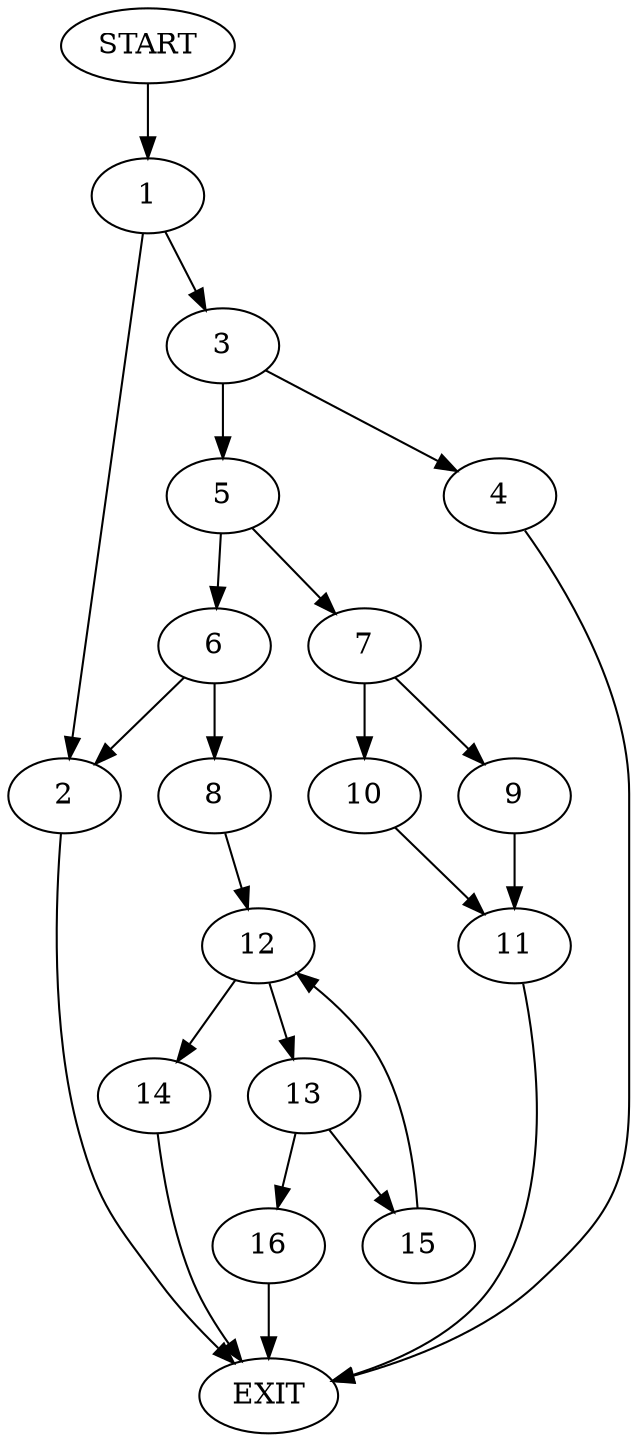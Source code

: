 digraph {
0 [label="START"]
17 [label="EXIT"]
0 -> 1
1 -> 2
1 -> 3
2 -> 17
3 -> 4
3 -> 5
4 -> 17
5 -> 6
5 -> 7
6 -> 2
6 -> 8
7 -> 9
7 -> 10
9 -> 11
10 -> 11
11 -> 17
8 -> 12
12 -> 13
12 -> 14
13 -> 15
13 -> 16
14 -> 17
16 -> 17
15 -> 12
}
